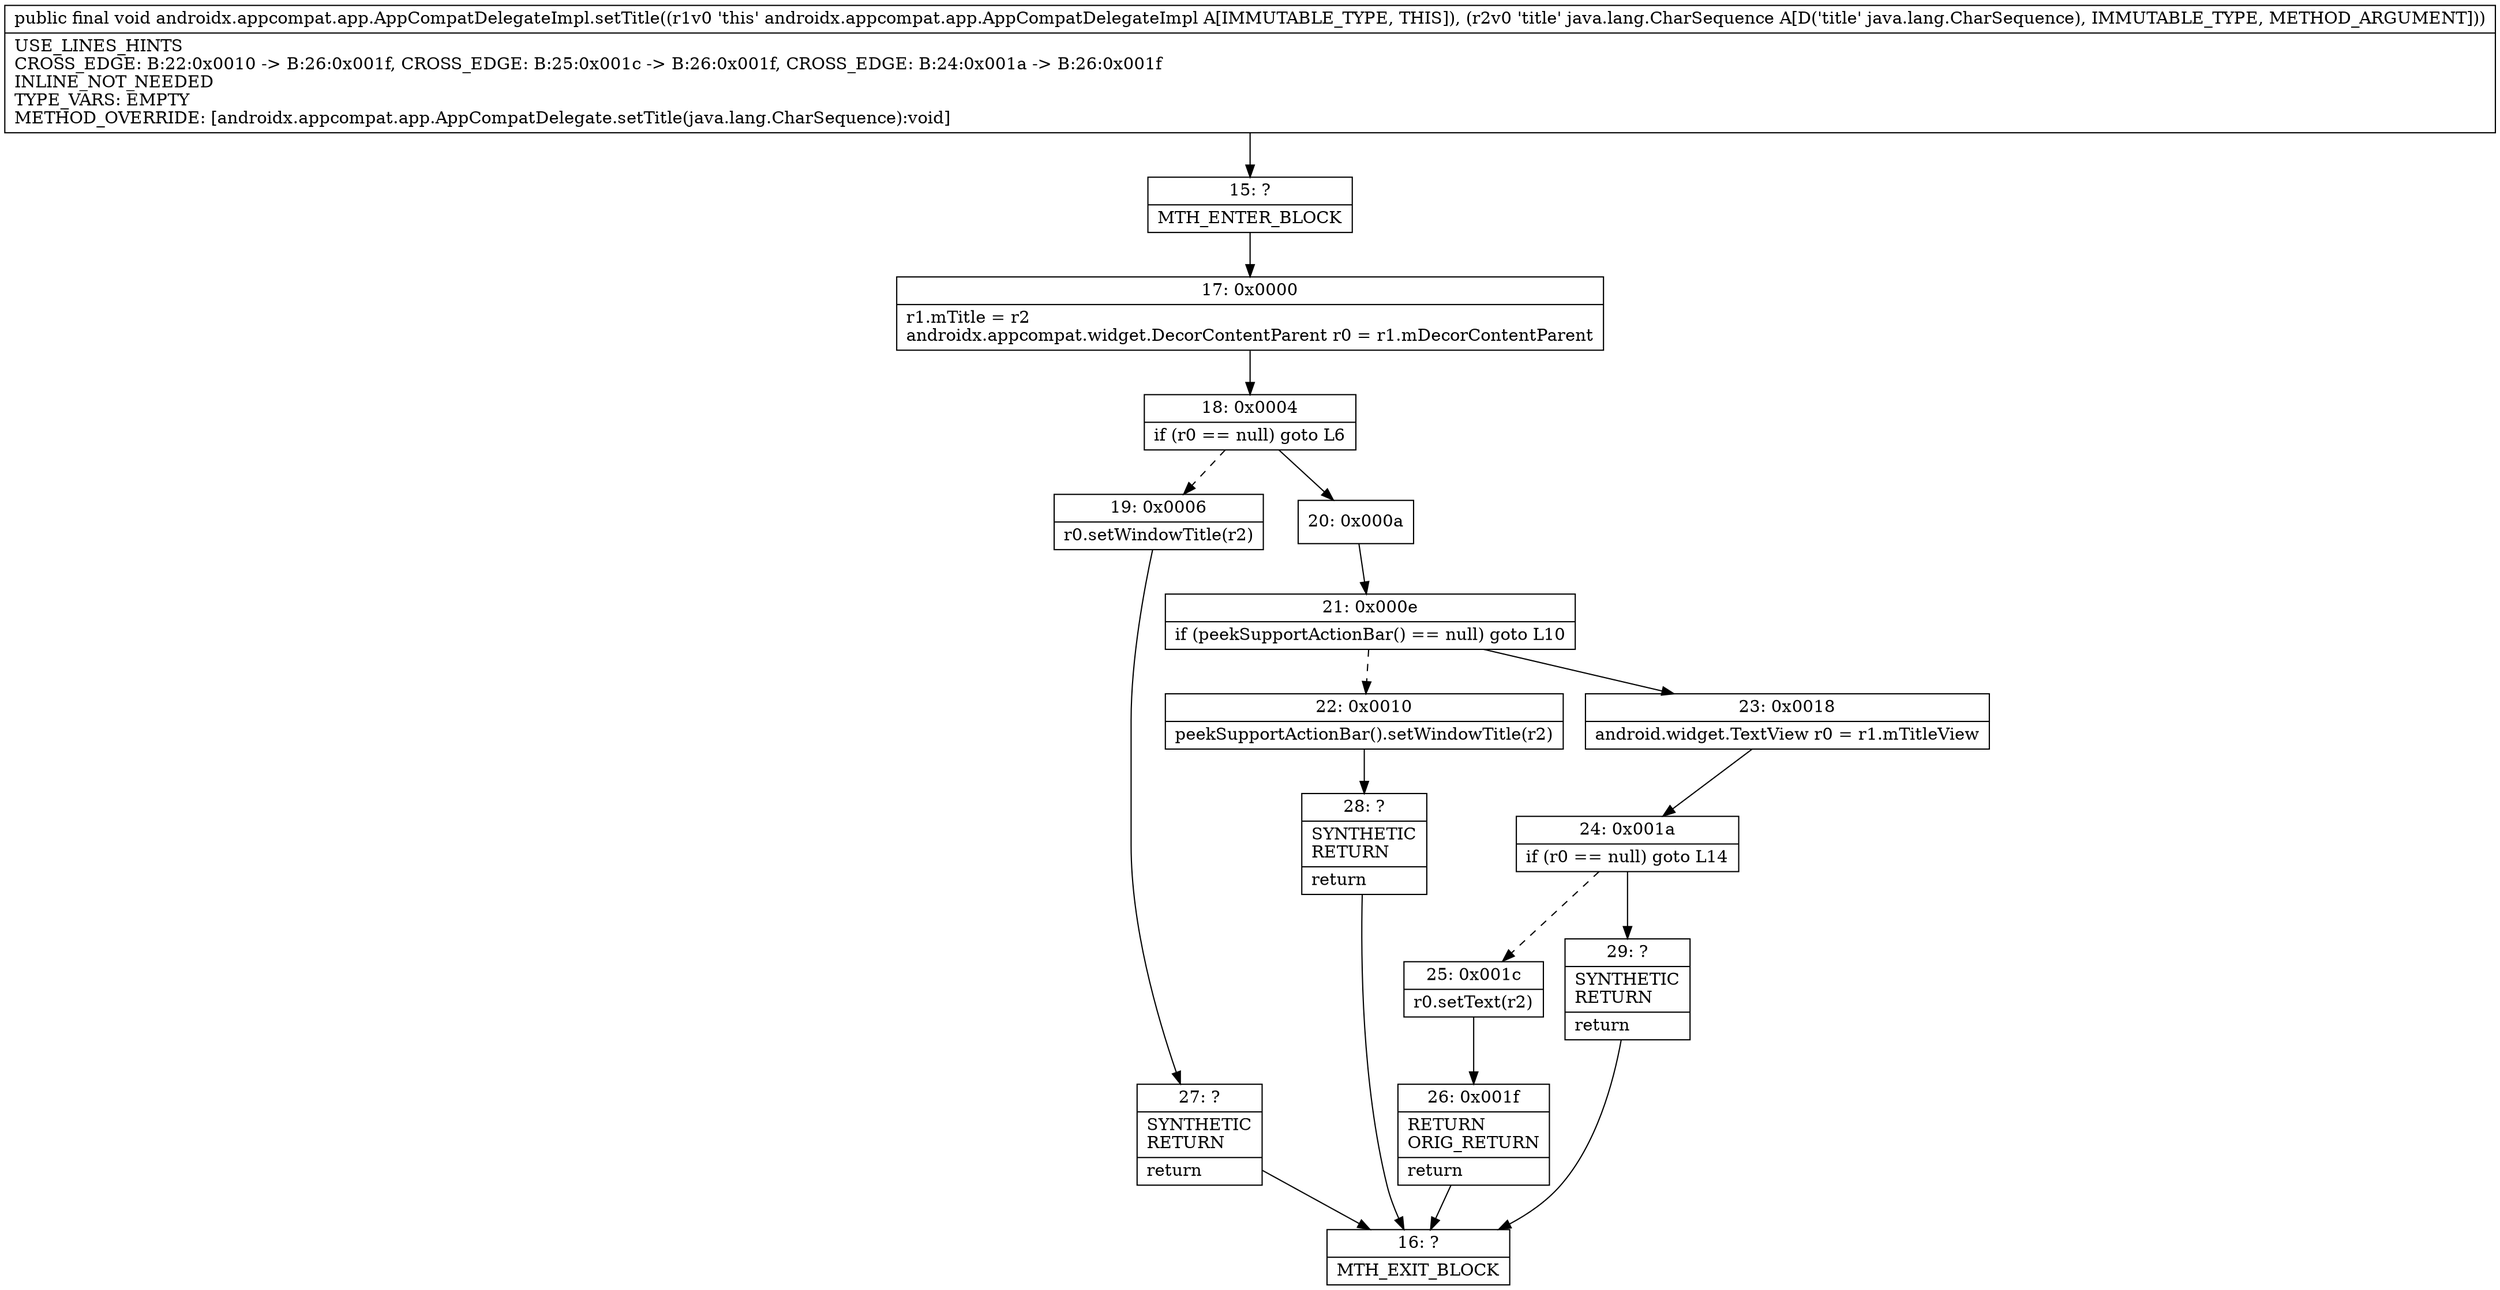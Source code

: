 digraph "CFG forandroidx.appcompat.app.AppCompatDelegateImpl.setTitle(Ljava\/lang\/CharSequence;)V" {
Node_15 [shape=record,label="{15\:\ ?|MTH_ENTER_BLOCK\l}"];
Node_17 [shape=record,label="{17\:\ 0x0000|r1.mTitle = r2\landroidx.appcompat.widget.DecorContentParent r0 = r1.mDecorContentParent\l}"];
Node_18 [shape=record,label="{18\:\ 0x0004|if (r0 == null) goto L6\l}"];
Node_19 [shape=record,label="{19\:\ 0x0006|r0.setWindowTitle(r2)\l}"];
Node_27 [shape=record,label="{27\:\ ?|SYNTHETIC\lRETURN\l|return\l}"];
Node_16 [shape=record,label="{16\:\ ?|MTH_EXIT_BLOCK\l}"];
Node_20 [shape=record,label="{20\:\ 0x000a}"];
Node_21 [shape=record,label="{21\:\ 0x000e|if (peekSupportActionBar() == null) goto L10\l}"];
Node_22 [shape=record,label="{22\:\ 0x0010|peekSupportActionBar().setWindowTitle(r2)\l}"];
Node_28 [shape=record,label="{28\:\ ?|SYNTHETIC\lRETURN\l|return\l}"];
Node_23 [shape=record,label="{23\:\ 0x0018|android.widget.TextView r0 = r1.mTitleView\l}"];
Node_24 [shape=record,label="{24\:\ 0x001a|if (r0 == null) goto L14\l}"];
Node_25 [shape=record,label="{25\:\ 0x001c|r0.setText(r2)\l}"];
Node_26 [shape=record,label="{26\:\ 0x001f|RETURN\lORIG_RETURN\l|return\l}"];
Node_29 [shape=record,label="{29\:\ ?|SYNTHETIC\lRETURN\l|return\l}"];
MethodNode[shape=record,label="{public final void androidx.appcompat.app.AppCompatDelegateImpl.setTitle((r1v0 'this' androidx.appcompat.app.AppCompatDelegateImpl A[IMMUTABLE_TYPE, THIS]), (r2v0 'title' java.lang.CharSequence A[D('title' java.lang.CharSequence), IMMUTABLE_TYPE, METHOD_ARGUMENT]))  | USE_LINES_HINTS\lCROSS_EDGE: B:22:0x0010 \-\> B:26:0x001f, CROSS_EDGE: B:25:0x001c \-\> B:26:0x001f, CROSS_EDGE: B:24:0x001a \-\> B:26:0x001f\lINLINE_NOT_NEEDED\lTYPE_VARS: EMPTY\lMETHOD_OVERRIDE: [androidx.appcompat.app.AppCompatDelegate.setTitle(java.lang.CharSequence):void]\l}"];
MethodNode -> Node_15;Node_15 -> Node_17;
Node_17 -> Node_18;
Node_18 -> Node_19[style=dashed];
Node_18 -> Node_20;
Node_19 -> Node_27;
Node_27 -> Node_16;
Node_20 -> Node_21;
Node_21 -> Node_22[style=dashed];
Node_21 -> Node_23;
Node_22 -> Node_28;
Node_28 -> Node_16;
Node_23 -> Node_24;
Node_24 -> Node_25[style=dashed];
Node_24 -> Node_29;
Node_25 -> Node_26;
Node_26 -> Node_16;
Node_29 -> Node_16;
}

